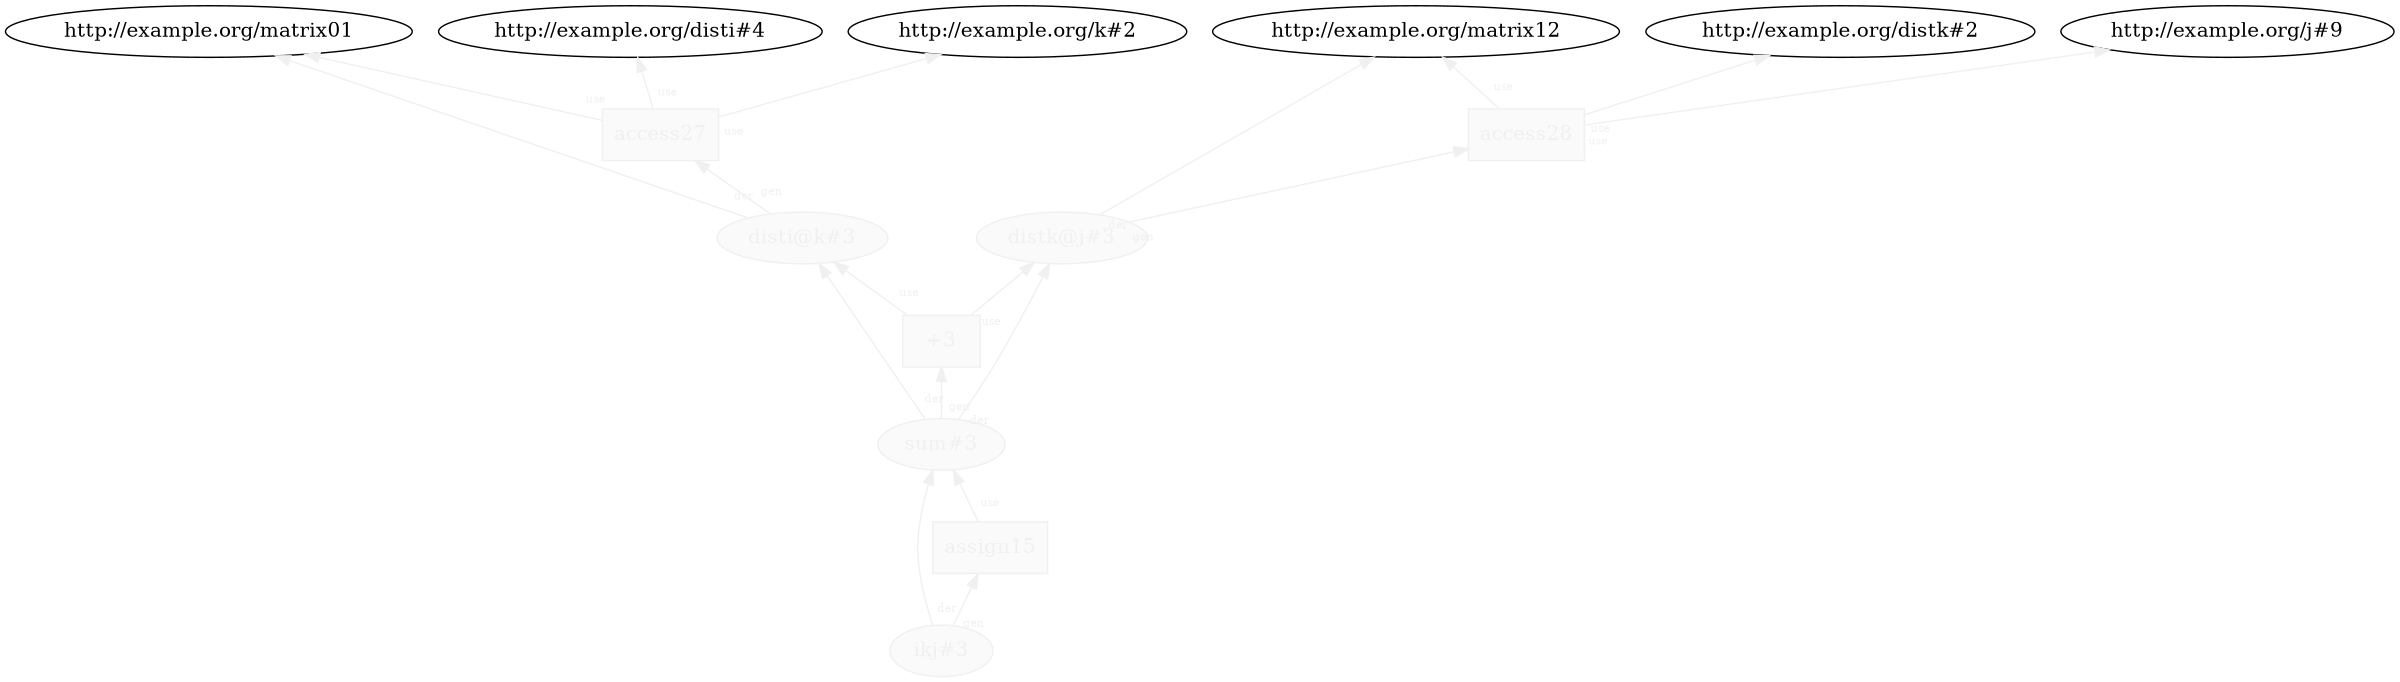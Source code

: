 digraph "PROV" { size="16,12"; rankdir="BT";
"http://example.org/disti@k#3" [fillcolor="#FAFAFA",color="#F0F0F0",style="filled",fontcolor="#F0F0F0",label="disti@k#3",URL="http://example.org/disti@k#3"]
"http://example.org/access27" [fillcolor="#FAFAFA",color="#F0F0F0",shape="polygon",sides="4",style="filled",fontcolor="#F0F0F0",label="access27",URL="http://example.org/access27"]
"http://example.org/disti@k#3" -> "http://example.org/matrix01" [labelfontsize="8",labeldistance="1.5",labelangle="60.0",rotation="20",taillabel="der",fontcolor="#F0F0F0",color="#F0F0F0"]
"http://example.org/access27" -> "http://example.org/disti#4" [labelfontsize="8",labeldistance="1.5",labelangle="60.0",rotation="20",taillabel="use",fontcolor="#F0F0F0",color="#F0F0F0"]
"http://example.org/access27" -> "http://example.org/k#2" [labelfontsize="8",labeldistance="1.5",labelangle="60.0",rotation="20",taillabel="use",fontcolor="#F0F0F0",color="#F0F0F0"]
"http://example.org/distk@j#3" [fillcolor="#FAFAFA",color="#F0F0F0",style="filled",fontcolor="#F0F0F0",label="distk@j#3",URL="http://example.org/distk@j#3"]
"http://example.org/access28" [fillcolor="#FAFAFA",color="#F0F0F0",shape="polygon",sides="4",style="filled",fontcolor="#F0F0F0",label="access28",URL="http://example.org/access28"]
"http://example.org/distk@j#3" -> "http://example.org/matrix12" [labelfontsize="8",labeldistance="1.5",labelangle="60.0",rotation="20",taillabel="der",fontcolor="#F0F0F0",color="#F0F0F0"]
"http://example.org/access28" -> "http://example.org/distk#2" [labelfontsize="8",labeldistance="1.5",labelangle="60.0",rotation="20",taillabel="use",fontcolor="#F0F0F0",color="#F0F0F0"]
"http://example.org/access28" -> "http://example.org/j#9" [labelfontsize="8",labeldistance="1.5",labelangle="60.0",rotation="20",taillabel="use",fontcolor="#F0F0F0",color="#F0F0F0"]
"http://example.org/sum#3" [fillcolor="#FAFAFA",color="#F0F0F0",style="filled",fontcolor="#F0F0F0",label="sum#3",URL="http://example.org/sum#3"]
"http://example.org/+3" [fillcolor="#FAFAFA",color="#F0F0F0",shape="polygon",sides="4",style="filled",fontcolor="#F0F0F0",label="+3",URL="http://example.org/+3"]
"http://example.org/sum#3" -> "http://example.org/disti@k#3" [labelfontsize="8",labeldistance="1.5",labelangle="60.0",rotation="20",taillabel="der",fontcolor="#F0F0F0",color="#F0F0F0"]
"http://example.org/sum#3" -> "http://example.org/distk@j#3" [labelfontsize="8",labeldistance="1.5",labelangle="60.0",rotation="20",taillabel="der",fontcolor="#F0F0F0",color="#F0F0F0"]
"http://example.org/ikj#3" [fillcolor="#FAFAFA",color="#F0F0F0",style="filled",fontcolor="#F0F0F0",label="ikj#3",URL="http://example.org/ikj#3"]
"http://example.org/assign15" [fillcolor="#FAFAFA",color="#F0F0F0",shape="polygon",sides="4",style="filled",fontcolor="#F0F0F0",label="assign15",URL="http://example.org/assign15"]
"http://example.org/ikj#3" -> "http://example.org/sum#3" [labelfontsize="8",labeldistance="1.5",labelangle="60.0",rotation="20",taillabel="der",fontcolor="#F0F0F0",color="#F0F0F0"]
"http://example.org/access27" -> "http://example.org/matrix01" [labelfontsize="8",labeldistance="1.5",labelangle="60.0",rotation="20",taillabel="use",fontcolor="#F0F0F0",color="#F0F0F0"]
"http://example.org/assign15" -> "http://example.org/sum#3" [labelfontsize="8",labeldistance="1.5",labelangle="60.0",rotation="20",taillabel="use",fontcolor="#F0F0F0",color="#F0F0F0"]
"http://example.org/access28" -> "http://example.org/matrix12" [labelfontsize="8",labeldistance="1.5",labelangle="60.0",rotation="20",taillabel="use",fontcolor="#F0F0F0",color="#F0F0F0"]
"http://example.org/+3" -> "http://example.org/distk@j#3" [labelfontsize="8",labeldistance="1.5",labelangle="60.0",rotation="20",taillabel="use",fontcolor="#F0F0F0",color="#F0F0F0"]
"http://example.org/+3" -> "http://example.org/disti@k#3" [labelfontsize="8",labeldistance="1.5",labelangle="60.0",rotation="20",taillabel="use",fontcolor="#F0F0F0",color="#F0F0F0"]
"http://example.org/sum#3" -> "http://example.org/+3" [labelfontsize="8",labeldistance="1.5",labelangle="60.0",rotation="20",taillabel="gen",fontcolor="#F0F0F0",color="#F0F0F0"]
"http://example.org/ikj#3" -> "http://example.org/assign15" [labelfontsize="8",labeldistance="1.5",labelangle="60.0",rotation="20",taillabel="gen",fontcolor="#F0F0F0",color="#F0F0F0"]
"http://example.org/distk@j#3" -> "http://example.org/access28" [labelfontsize="8",labeldistance="1.5",labelangle="60.0",rotation="20",taillabel="gen",fontcolor="#F0F0F0",color="#F0F0F0"]
"http://example.org/disti@k#3" -> "http://example.org/access27" [labelfontsize="8",labeldistance="1.5",labelangle="60.0",rotation="20",taillabel="gen",fontcolor="#F0F0F0",color="#F0F0F0"]
}
